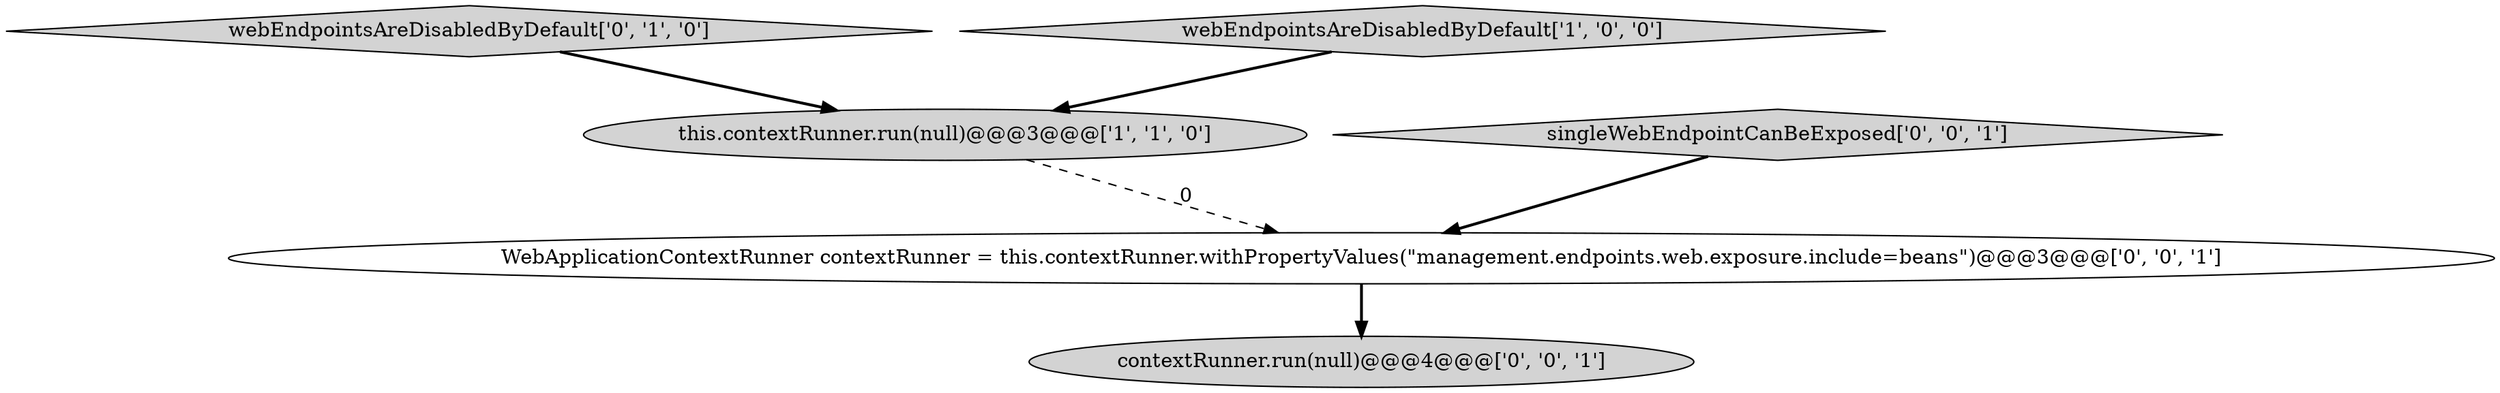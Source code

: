 digraph {
2 [style = filled, label = "webEndpointsAreDisabledByDefault['0', '1', '0']", fillcolor = lightgray, shape = diamond image = "AAA0AAABBB2BBB"];
4 [style = filled, label = "singleWebEndpointCanBeExposed['0', '0', '1']", fillcolor = lightgray, shape = diamond image = "AAA0AAABBB3BBB"];
3 [style = filled, label = "contextRunner.run(null)@@@4@@@['0', '0', '1']", fillcolor = lightgray, shape = ellipse image = "AAA0AAABBB3BBB"];
0 [style = filled, label = "this.contextRunner.run(null)@@@3@@@['1', '1', '0']", fillcolor = lightgray, shape = ellipse image = "AAA0AAABBB1BBB"];
5 [style = filled, label = "WebApplicationContextRunner contextRunner = this.contextRunner.withPropertyValues(\"management.endpoints.web.exposure.include=beans\")@@@3@@@['0', '0', '1']", fillcolor = white, shape = ellipse image = "AAA0AAABBB3BBB"];
1 [style = filled, label = "webEndpointsAreDisabledByDefault['1', '0', '0']", fillcolor = lightgray, shape = diamond image = "AAA0AAABBB1BBB"];
4->5 [style = bold, label=""];
2->0 [style = bold, label=""];
5->3 [style = bold, label=""];
0->5 [style = dashed, label="0"];
1->0 [style = bold, label=""];
}
